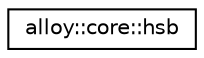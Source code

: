 digraph "Graphical Class Hierarchy"
{
  edge [fontname="Helvetica",fontsize="10",labelfontname="Helvetica",labelfontsize="10"];
  node [fontname="Helvetica",fontsize="10",shape=record];
  rankdir="LR";
  Node1 [label="alloy::core::hsb",height=0.2,width=0.4,color="black", fillcolor="white", style="filled",URL="$de/dd5/structalloy_1_1core_1_1hsb.html",tooltip="A triple containing hue, saturation, and brightness settings. "];
}
